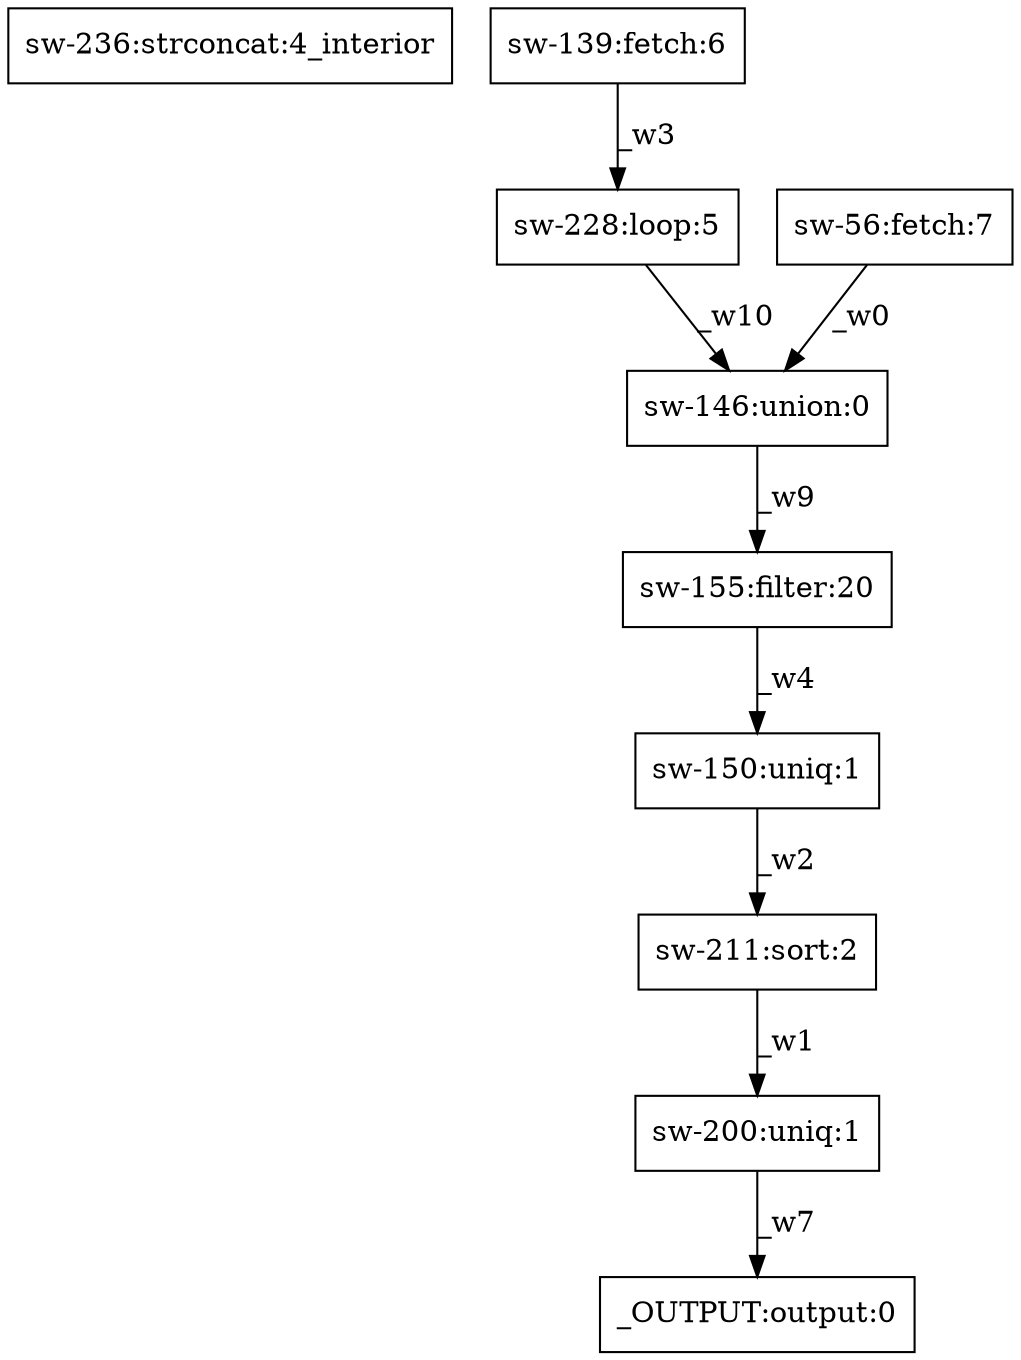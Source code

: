 digraph test1 { node [shape=box] "sw-236" [label="sw-236:strconcat:4_interior"];"_OUTPUT" [label="_OUTPUT:output:0"];"sw-155" [label="sw-155:filter:20"];"sw-211" [label="sw-211:sort:2"];"sw-228" [label="sw-228:loop:5"];"sw-200" [label="sw-200:uniq:1"];"sw-150" [label="sw-150:uniq:1"];"sw-139" [label="sw-139:fetch:6"];"sw-56" [label="sw-56:fetch:7"];"sw-146" [label="sw-146:union:0"];"sw-56" -> "sw-146" [label="_w0"];"sw-211" -> "sw-200" [label="_w1"];"sw-150" -> "sw-211" [label="_w2"];"sw-139" -> "sw-228" [label="_w3"];"sw-155" -> "sw-150" [label="_w4"];"sw-200" -> "_OUTPUT" [label="_w7"];"sw-146" -> "sw-155" [label="_w9"];"sw-228" -> "sw-146" [label="_w10"];}